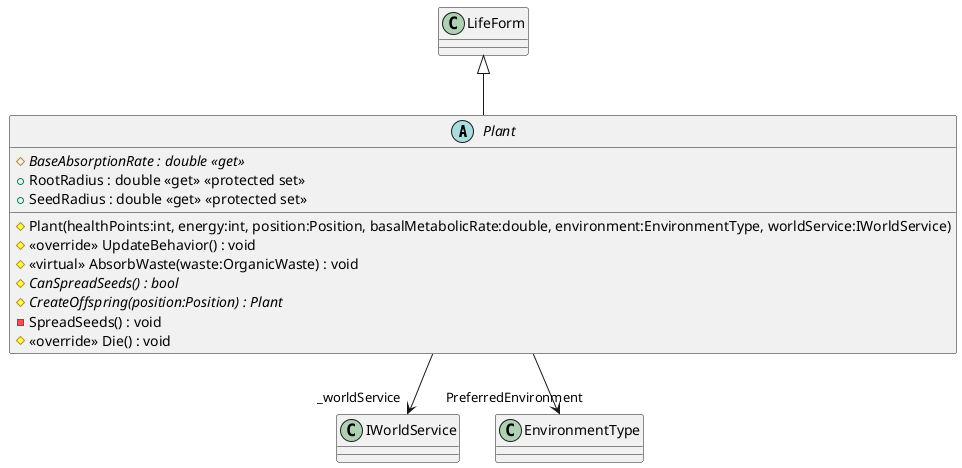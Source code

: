 @startuml
abstract class Plant {
    # {abstract} BaseAbsorptionRate : double <<get>>
    # Plant(healthPoints:int, energy:int, position:Position, basalMetabolicRate:double, environment:EnvironmentType, worldService:IWorldService)
    + RootRadius : double <<get>> <<protected set>>
    + SeedRadius : double <<get>> <<protected set>>
    # <<override>> UpdateBehavior() : void
    # <<virtual>> AbsorbWaste(waste:OrganicWaste) : void
    # {abstract} CanSpreadSeeds() : bool
    # {abstract} CreateOffspring(position:Position) : Plant
    - SpreadSeeds() : void
    # <<override>> Die() : void
}
LifeForm <|-- Plant
Plant --> "_worldService" IWorldService
Plant --> "PreferredEnvironment" EnvironmentType
@enduml

